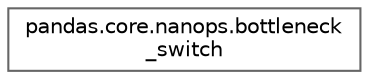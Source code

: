 digraph "Graphical Class Hierarchy"
{
 // LATEX_PDF_SIZE
  bgcolor="transparent";
  edge [fontname=Helvetica,fontsize=10,labelfontname=Helvetica,labelfontsize=10];
  node [fontname=Helvetica,fontsize=10,shape=box,height=0.2,width=0.4];
  rankdir="LR";
  Node0 [id="Node000000",label="pandas.core.nanops.bottleneck\l_switch",height=0.2,width=0.4,color="grey40", fillcolor="white", style="filled",URL="$d2/d13/classpandas_1_1core_1_1nanops_1_1bottleneck__switch.html",tooltip=" "];
}
